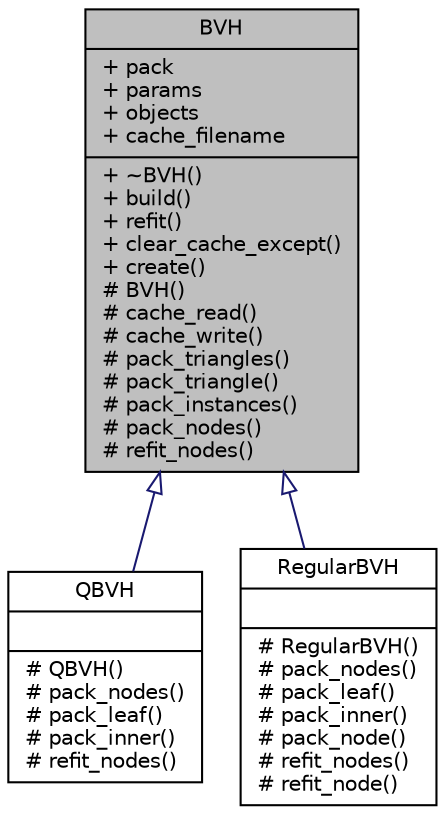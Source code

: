 digraph G
{
  edge [fontname="Helvetica",fontsize="10",labelfontname="Helvetica",labelfontsize="10"];
  node [fontname="Helvetica",fontsize="10",shape=record];
  Node1 [label="{BVH\n|+ pack\l+ params\l+ objects\l+ cache_filename\l|+ ~BVH()\l+ build()\l+ refit()\l+ clear_cache_except()\l+ create()\l# BVH()\l# cache_read()\l# cache_write()\l# pack_triangles()\l# pack_triangle()\l# pack_instances()\l# pack_nodes()\l# refit_nodes()\l}",height=0.2,width=0.4,color="black", fillcolor="grey75", style="filled" fontcolor="black"];
  Node1 -> Node2 [dir=back,color="midnightblue",fontsize="10",style="solid",arrowtail="empty",fontname="Helvetica"];
  Node2 [label="{QBVH\n||# QBVH()\l# pack_nodes()\l# pack_leaf()\l# pack_inner()\l# refit_nodes()\l}",height=0.2,width=0.4,color="black", fillcolor="white", style="filled",URL="$d8/deb/classQBVH.html"];
  Node1 -> Node3 [dir=back,color="midnightblue",fontsize="10",style="solid",arrowtail="empty",fontname="Helvetica"];
  Node3 [label="{RegularBVH\n||# RegularBVH()\l# pack_nodes()\l# pack_leaf()\l# pack_inner()\l# pack_node()\l# refit_nodes()\l# refit_node()\l}",height=0.2,width=0.4,color="black", fillcolor="white", style="filled",URL="$d4/dfd/classRegularBVH.html"];
}
